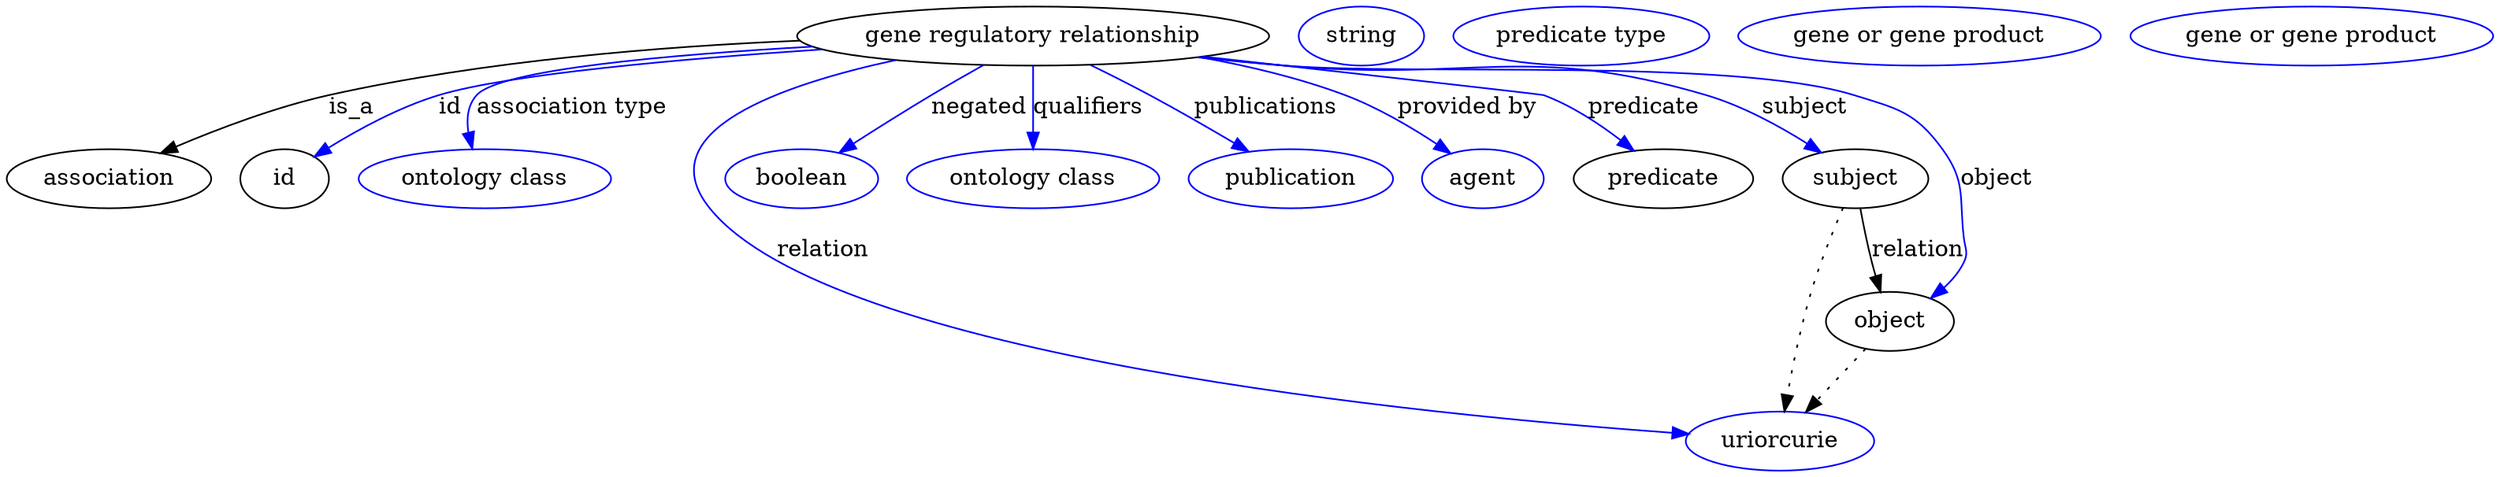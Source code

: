 digraph {
	graph [bb="0,0,1236.2,283"];
	node [label="\N"];
	"gene regulatory relationship"	 [height=0.5,
		label="gene regulatory relationship",
		pos="532.05,265",
		width=3.0511];
	association	 [height=0.5,
		pos="50.046,178",
		width=1.3902];
	"gene regulatory relationship" -> association	 [label=is_a,
		lp="183.05,221.5",
		pos="e,78.789,192.88 430.19,258.19 341.26,251.62 219.24,240.94 172.05,229 142.9,221.63 111.65,208.45 88.072,197.34"];
	id	 [height=0.5,
		pos="145.05,178",
		width=0.75];
	"gene regulatory relationship" -> id	 [color=blue,
		label=id,
		lp="235.55,221.5",
		pos="e,162.83,191.75 431.76,257.58 358.66,251.33 266.33,241.41 230.05,229 208.89,221.76 187.31,208.73 171.19,197.66",
		style=solid];
	"association type"	 [color=blue,
		height=0.5,
		label="ontology class",
		pos="252.05,178",
		width=1.7151];
	"gene regulatory relationship" -> "association type"	 [color=blue,
		label="association type",
		lp="294.05,221.5",
		pos="e,245.65,196.13 429.5,258.44 353.86,252.53 262.07,242.66 250.05,229 244.61,222.83 243.38,214.43 244.02,206.23",
		style=solid];
	relation	 [color=blue,
		height=0.5,
		label=uriorcurie,
		pos="908.05,18",
		width=1.2638];
	"gene regulatory relationship" -> relation	 [color=blue,
		label=relation,
		lp="429.05,134.5",
		pos="e,863.78,22.77 467.5,250.39 407.99,233.84 333.55,203.42 367.05,160 426.9,82.411 728.63,38.902 853.66,23.962",
		style=solid];
	negated	 [color=blue,
		height=0.5,
		label=boolean,
		pos="414.05,178",
		width=1.0652];
	"gene regulatory relationship" -> negated	 [color=blue,
		label=negated,
		lp="502.55,221.5",
		pos="e,434.73,193.25 508.17,247.39 489.31,233.49 462.93,214.04 442.89,199.27",
		style=solid];
	qualifiers	 [color=blue,
		height=0.5,
		label="ontology class",
		pos="532.05,178",
		width=1.7151];
	"gene regulatory relationship" -> qualifiers	 [color=blue,
		label=qualifiers,
		lp="558.05,221.5",
		pos="e,532.05,196 532.05,246.97 532.05,235.19 532.05,219.56 532.05,206.16",
		style=solid];
	publications	 [color=blue,
		height=0.5,
		label=publication,
		pos="662.05,178",
		width=1.3902];
	"gene regulatory relationship" -> publications	 [color=blue,
		label=publications,
		lp="642.55,221.5",
		pos="e,639.18,194.04 559.79,247.41 568.84,241.61 578.91,235.08 588.05,229 602.22,219.57 617.75,208.91 630.91,199.79",
		style=solid];
	"provided by"	 [color=blue,
		height=0.5,
		label=agent,
		pos="760.05,178",
		width=0.83048];
	"gene regulatory relationship" -> "provided by"	 [color=blue,
		label="provided by",
		lp="741.05,221.5",
		pos="e,741.63,192.24 606.99,251.8 630.88,246.27 657.06,238.8 680.05,229 698.92,220.95 718.36,208.66 733.36,198.16",
		style=solid];
	predicate	 [height=0.5,
		pos="851.05,178",
		width=1.1916];
	"gene regulatory relationship" -> predicate	 [color=blue,
		label=predicate,
		lp="830.05,221.5",
		pos="e,832.66,194.55 612.32,252.63 624.94,250.72 637.85,248.79 650.05,247 706.89,238.67 724.58,250.03 778.05,229 794.8,222.41 811.43,\
211.26 824.57,201.06",
		style=solid];
	subject	 [height=0.5,
		pos="948.05,178",
		width=0.99297];
	"gene regulatory relationship" -> subject	 [color=blue,
		label=subject,
		lp="911.55,221.5",
		pos="e,927.67,193.13 610.34,252.32 623.57,250.39 637.18,248.53 650.05,247 742.62,235.96 770.06,256.83 859.05,229 880.41,222.32 902.26,\
209.9 918.96,198.99",
		style=solid];
	object	 [height=0.5,
		pos="968.05,91",
		width=0.9027];
	"gene regulatory relationship" -> object	 [color=blue,
		label=object,
		lp="1020,178",
		pos="e,988.24,105.27 609.36,252.21 622.89,250.25 636.86,248.42 650.05,247 713.14,240.21 874.24,247.16 935.05,229 963.46,220.51 975.43,\
219.86 993.05,196 1007.7,176.22 1002.4,166.44 1005,142 1005.8,135.37 1007.6,133.14 1005,127 1002.8,121.74 999.41,116.86 995.54,112.51",
		style=solid];
	association_id	 [color=blue,
		height=0.5,
		label=string,
		pos="690.05,265",
		width=0.84854];
	"gene regulatory relationship_predicate"	 [color=blue,
		height=0.5,
		label="predicate type",
		pos="799.05,265",
		width=1.679];
	subject -> relation	 [pos="e,911.36,36.239 942.07,159.97 937.6,146.12 931.52,126.47 927.05,109 921.69,88.088 916.75,64.188 913.24,46.13",
		style=dotted];
	subject -> object	 [label=relation,
		lp="980.05,134.5",
		pos="e,963.91,109 952.19,159.97 954.92,148.08 958.56,132.25 961.66,118.76"];
	"gene regulatory relationship_subject"	 [color=blue,
		height=0.5,
		label="gene or gene product",
		pos="963.05,265",
		width=2.3651];
	object -> relation	 [pos="e,922.23,35.261 954.43,74.435 946.85,65.207 937.25,53.528 928.75,43.191",
		style=dotted];
	"gene regulatory relationship_object"	 [color=blue,
		height=0.5,
		label="gene or gene product",
		pos="1151,265",
		width=2.3651];
}
